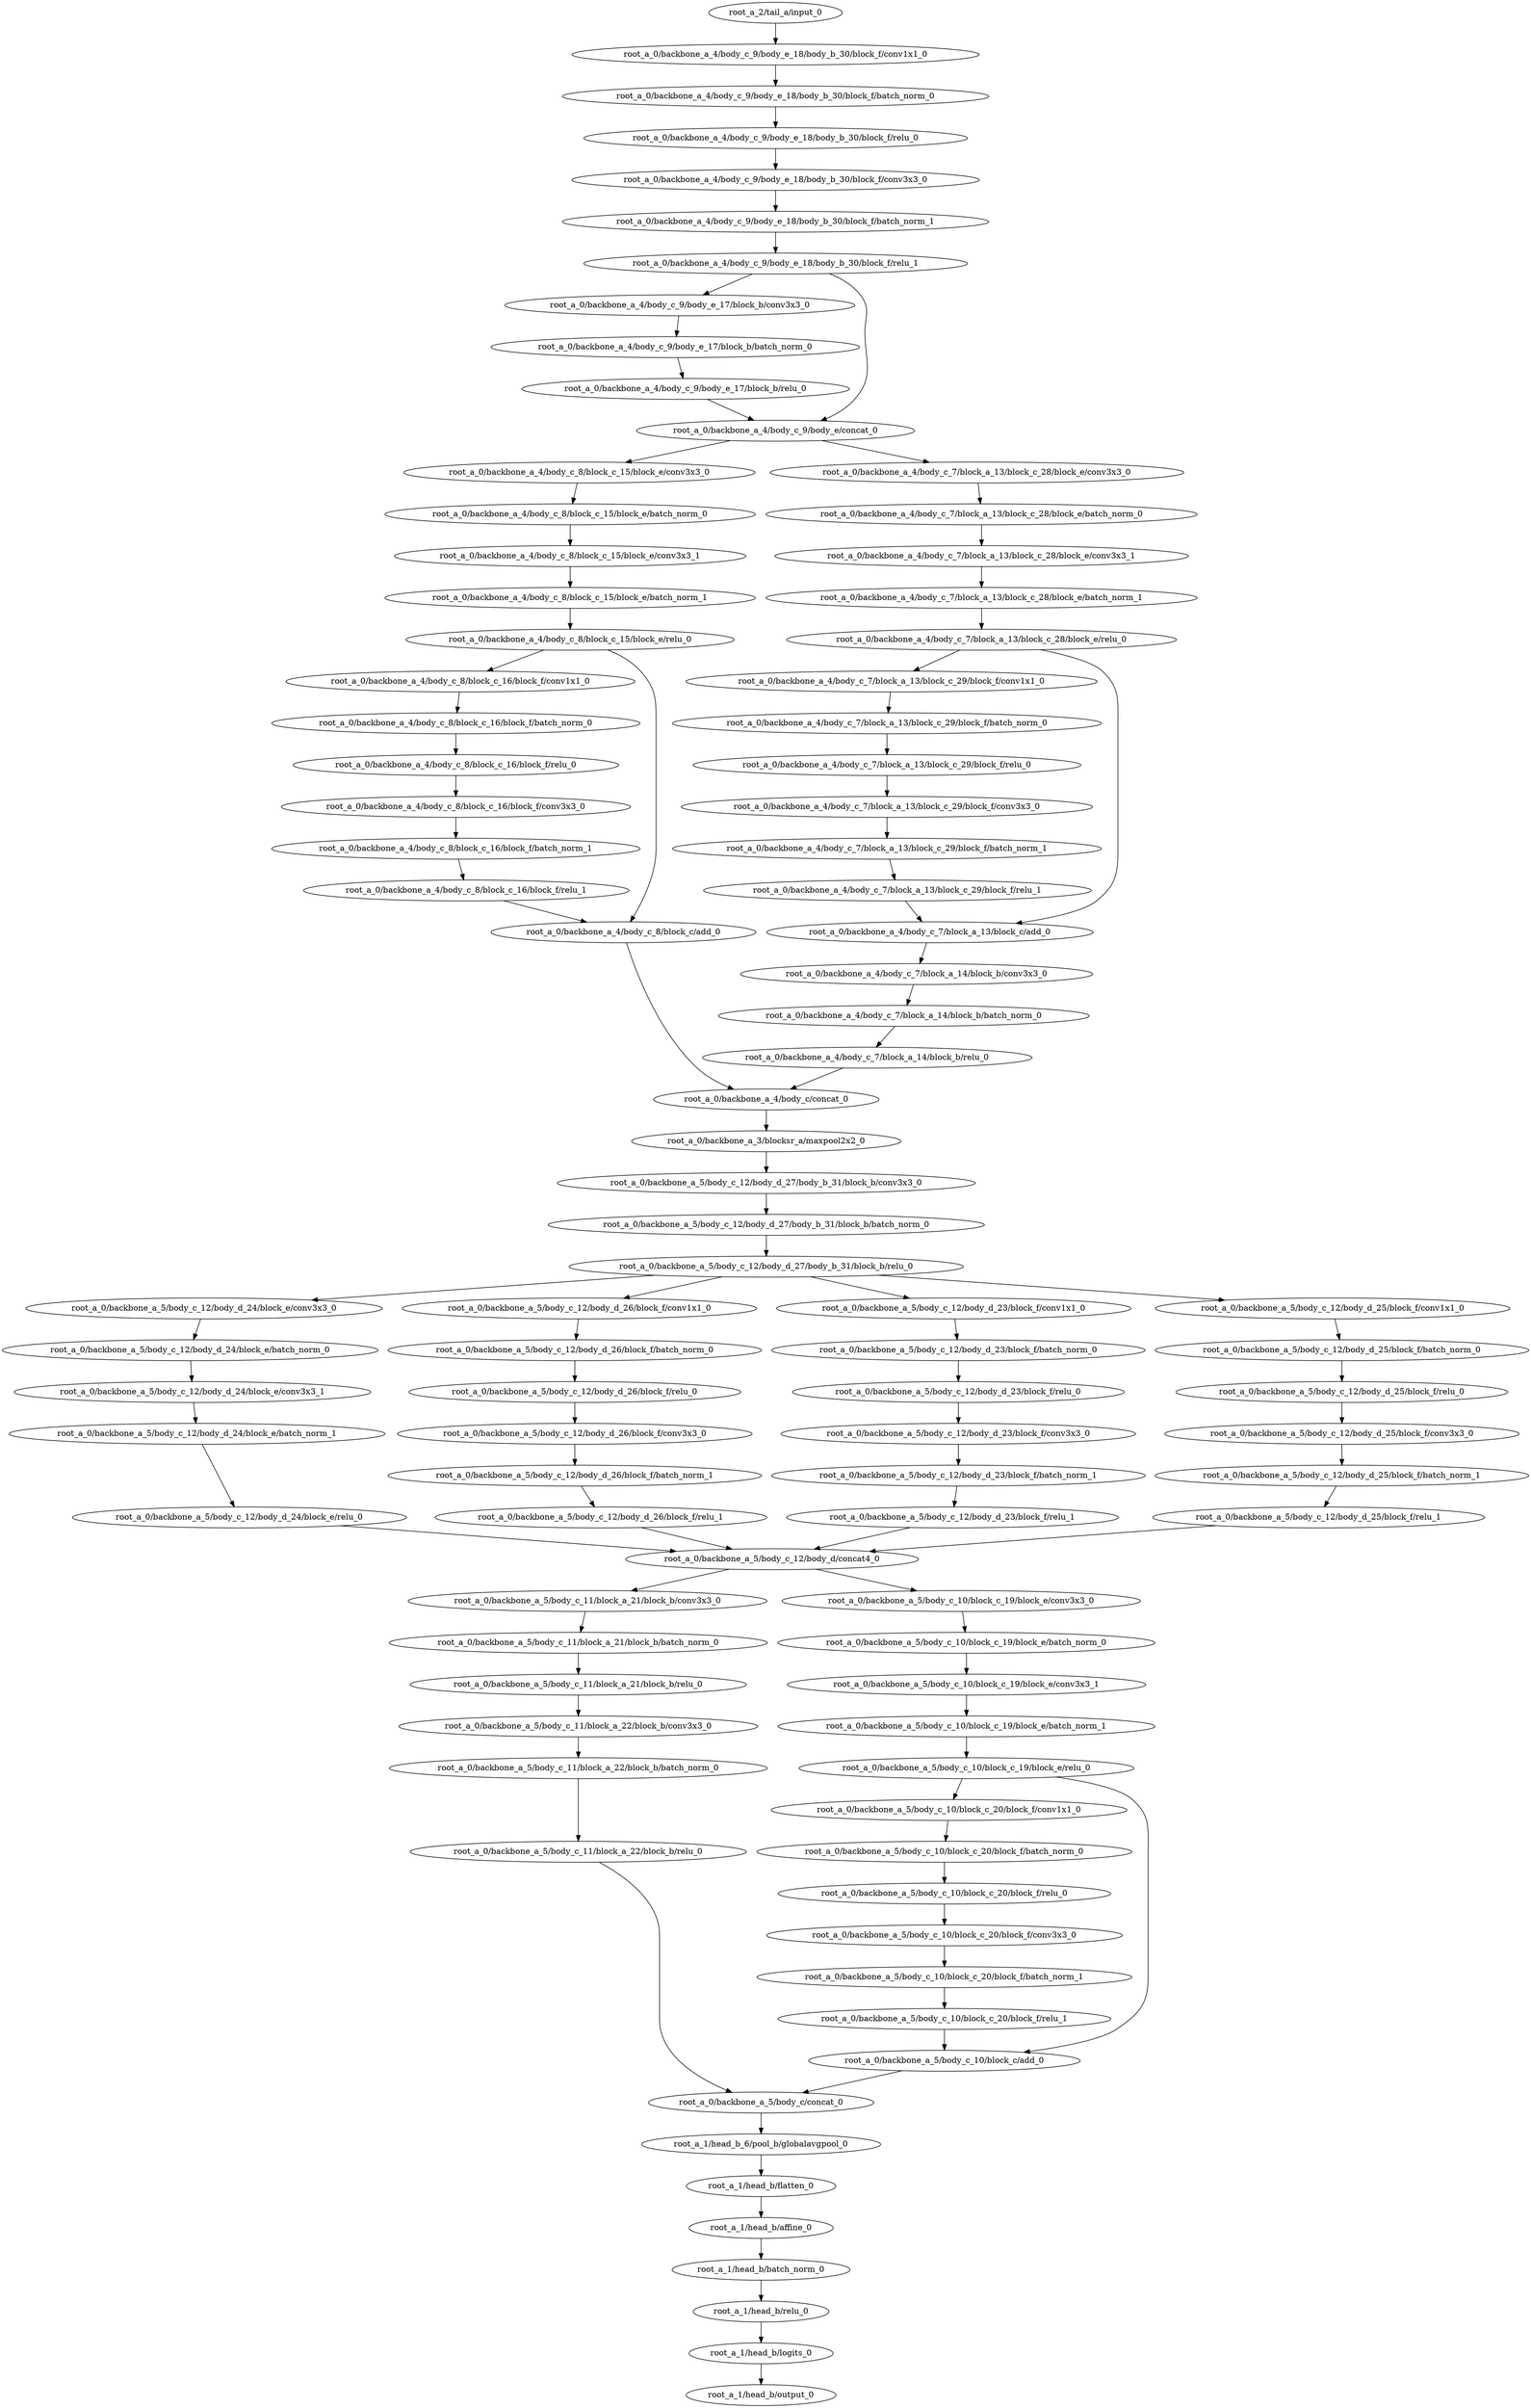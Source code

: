 digraph root_a {
	"root_a_2/tail_a/input_0"
	"root_a_0/backbone_a_4/body_c_9/body_e_18/body_b_30/block_f/conv1x1_0"
	"root_a_0/backbone_a_4/body_c_9/body_e_18/body_b_30/block_f/batch_norm_0"
	"root_a_0/backbone_a_4/body_c_9/body_e_18/body_b_30/block_f/relu_0"
	"root_a_0/backbone_a_4/body_c_9/body_e_18/body_b_30/block_f/conv3x3_0"
	"root_a_0/backbone_a_4/body_c_9/body_e_18/body_b_30/block_f/batch_norm_1"
	"root_a_0/backbone_a_4/body_c_9/body_e_18/body_b_30/block_f/relu_1"
	"root_a_0/backbone_a_4/body_c_9/body_e_17/block_b/conv3x3_0"
	"root_a_0/backbone_a_4/body_c_9/body_e_17/block_b/batch_norm_0"
	"root_a_0/backbone_a_4/body_c_9/body_e_17/block_b/relu_0"
	"root_a_0/backbone_a_4/body_c_9/body_e/concat_0"
	"root_a_0/backbone_a_4/body_c_8/block_c_15/block_e/conv3x3_0"
	"root_a_0/backbone_a_4/body_c_8/block_c_15/block_e/batch_norm_0"
	"root_a_0/backbone_a_4/body_c_8/block_c_15/block_e/conv3x3_1"
	"root_a_0/backbone_a_4/body_c_8/block_c_15/block_e/batch_norm_1"
	"root_a_0/backbone_a_4/body_c_8/block_c_15/block_e/relu_0"
	"root_a_0/backbone_a_4/body_c_8/block_c_16/block_f/conv1x1_0"
	"root_a_0/backbone_a_4/body_c_8/block_c_16/block_f/batch_norm_0"
	"root_a_0/backbone_a_4/body_c_8/block_c_16/block_f/relu_0"
	"root_a_0/backbone_a_4/body_c_8/block_c_16/block_f/conv3x3_0"
	"root_a_0/backbone_a_4/body_c_8/block_c_16/block_f/batch_norm_1"
	"root_a_0/backbone_a_4/body_c_8/block_c_16/block_f/relu_1"
	"root_a_0/backbone_a_4/body_c_8/block_c/add_0"
	"root_a_0/backbone_a_4/body_c_7/block_a_13/block_c_28/block_e/conv3x3_0"
	"root_a_0/backbone_a_4/body_c_7/block_a_13/block_c_28/block_e/batch_norm_0"
	"root_a_0/backbone_a_4/body_c_7/block_a_13/block_c_28/block_e/conv3x3_1"
	"root_a_0/backbone_a_4/body_c_7/block_a_13/block_c_28/block_e/batch_norm_1"
	"root_a_0/backbone_a_4/body_c_7/block_a_13/block_c_28/block_e/relu_0"
	"root_a_0/backbone_a_4/body_c_7/block_a_13/block_c_29/block_f/conv1x1_0"
	"root_a_0/backbone_a_4/body_c_7/block_a_13/block_c_29/block_f/batch_norm_0"
	"root_a_0/backbone_a_4/body_c_7/block_a_13/block_c_29/block_f/relu_0"
	"root_a_0/backbone_a_4/body_c_7/block_a_13/block_c_29/block_f/conv3x3_0"
	"root_a_0/backbone_a_4/body_c_7/block_a_13/block_c_29/block_f/batch_norm_1"
	"root_a_0/backbone_a_4/body_c_7/block_a_13/block_c_29/block_f/relu_1"
	"root_a_0/backbone_a_4/body_c_7/block_a_13/block_c/add_0"
	"root_a_0/backbone_a_4/body_c_7/block_a_14/block_b/conv3x3_0"
	"root_a_0/backbone_a_4/body_c_7/block_a_14/block_b/batch_norm_0"
	"root_a_0/backbone_a_4/body_c_7/block_a_14/block_b/relu_0"
	"root_a_0/backbone_a_4/body_c/concat_0"
	"root_a_0/backbone_a_3/blocksr_a/maxpool2x2_0"
	"root_a_0/backbone_a_5/body_c_12/body_d_27/body_b_31/block_b/conv3x3_0"
	"root_a_0/backbone_a_5/body_c_12/body_d_27/body_b_31/block_b/batch_norm_0"
	"root_a_0/backbone_a_5/body_c_12/body_d_27/body_b_31/block_b/relu_0"
	"root_a_0/backbone_a_5/body_c_12/body_d_24/block_e/conv3x3_0"
	"root_a_0/backbone_a_5/body_c_12/body_d_24/block_e/batch_norm_0"
	"root_a_0/backbone_a_5/body_c_12/body_d_24/block_e/conv3x3_1"
	"root_a_0/backbone_a_5/body_c_12/body_d_24/block_e/batch_norm_1"
	"root_a_0/backbone_a_5/body_c_12/body_d_24/block_e/relu_0"
	"root_a_0/backbone_a_5/body_c_12/body_d_26/block_f/conv1x1_0"
	"root_a_0/backbone_a_5/body_c_12/body_d_26/block_f/batch_norm_0"
	"root_a_0/backbone_a_5/body_c_12/body_d_26/block_f/relu_0"
	"root_a_0/backbone_a_5/body_c_12/body_d_26/block_f/conv3x3_0"
	"root_a_0/backbone_a_5/body_c_12/body_d_26/block_f/batch_norm_1"
	"root_a_0/backbone_a_5/body_c_12/body_d_26/block_f/relu_1"
	"root_a_0/backbone_a_5/body_c_12/body_d_23/block_f/conv1x1_0"
	"root_a_0/backbone_a_5/body_c_12/body_d_23/block_f/batch_norm_0"
	"root_a_0/backbone_a_5/body_c_12/body_d_23/block_f/relu_0"
	"root_a_0/backbone_a_5/body_c_12/body_d_23/block_f/conv3x3_0"
	"root_a_0/backbone_a_5/body_c_12/body_d_23/block_f/batch_norm_1"
	"root_a_0/backbone_a_5/body_c_12/body_d_23/block_f/relu_1"
	"root_a_0/backbone_a_5/body_c_12/body_d_25/block_f/conv1x1_0"
	"root_a_0/backbone_a_5/body_c_12/body_d_25/block_f/batch_norm_0"
	"root_a_0/backbone_a_5/body_c_12/body_d_25/block_f/relu_0"
	"root_a_0/backbone_a_5/body_c_12/body_d_25/block_f/conv3x3_0"
	"root_a_0/backbone_a_5/body_c_12/body_d_25/block_f/batch_norm_1"
	"root_a_0/backbone_a_5/body_c_12/body_d_25/block_f/relu_1"
	"root_a_0/backbone_a_5/body_c_12/body_d/concat4_0"
	"root_a_0/backbone_a_5/body_c_11/block_a_21/block_b/conv3x3_0"
	"root_a_0/backbone_a_5/body_c_11/block_a_21/block_b/batch_norm_0"
	"root_a_0/backbone_a_5/body_c_11/block_a_21/block_b/relu_0"
	"root_a_0/backbone_a_5/body_c_11/block_a_22/block_b/conv3x3_0"
	"root_a_0/backbone_a_5/body_c_11/block_a_22/block_b/batch_norm_0"
	"root_a_0/backbone_a_5/body_c_11/block_a_22/block_b/relu_0"
	"root_a_0/backbone_a_5/body_c_10/block_c_19/block_e/conv3x3_0"
	"root_a_0/backbone_a_5/body_c_10/block_c_19/block_e/batch_norm_0"
	"root_a_0/backbone_a_5/body_c_10/block_c_19/block_e/conv3x3_1"
	"root_a_0/backbone_a_5/body_c_10/block_c_19/block_e/batch_norm_1"
	"root_a_0/backbone_a_5/body_c_10/block_c_19/block_e/relu_0"
	"root_a_0/backbone_a_5/body_c_10/block_c_20/block_f/conv1x1_0"
	"root_a_0/backbone_a_5/body_c_10/block_c_20/block_f/batch_norm_0"
	"root_a_0/backbone_a_5/body_c_10/block_c_20/block_f/relu_0"
	"root_a_0/backbone_a_5/body_c_10/block_c_20/block_f/conv3x3_0"
	"root_a_0/backbone_a_5/body_c_10/block_c_20/block_f/batch_norm_1"
	"root_a_0/backbone_a_5/body_c_10/block_c_20/block_f/relu_1"
	"root_a_0/backbone_a_5/body_c_10/block_c/add_0"
	"root_a_0/backbone_a_5/body_c/concat_0"
	"root_a_1/head_b_6/pool_b/globalavgpool_0"
	"root_a_1/head_b/flatten_0"
	"root_a_1/head_b/affine_0"
	"root_a_1/head_b/batch_norm_0"
	"root_a_1/head_b/relu_0"
	"root_a_1/head_b/logits_0"
	"root_a_1/head_b/output_0"

	"root_a_2/tail_a/input_0" -> "root_a_0/backbone_a_4/body_c_9/body_e_18/body_b_30/block_f/conv1x1_0"
	"root_a_0/backbone_a_4/body_c_9/body_e_18/body_b_30/block_f/conv1x1_0" -> "root_a_0/backbone_a_4/body_c_9/body_e_18/body_b_30/block_f/batch_norm_0"
	"root_a_0/backbone_a_4/body_c_9/body_e_18/body_b_30/block_f/batch_norm_0" -> "root_a_0/backbone_a_4/body_c_9/body_e_18/body_b_30/block_f/relu_0"
	"root_a_0/backbone_a_4/body_c_9/body_e_18/body_b_30/block_f/relu_0" -> "root_a_0/backbone_a_4/body_c_9/body_e_18/body_b_30/block_f/conv3x3_0"
	"root_a_0/backbone_a_4/body_c_9/body_e_18/body_b_30/block_f/conv3x3_0" -> "root_a_0/backbone_a_4/body_c_9/body_e_18/body_b_30/block_f/batch_norm_1"
	"root_a_0/backbone_a_4/body_c_9/body_e_18/body_b_30/block_f/batch_norm_1" -> "root_a_0/backbone_a_4/body_c_9/body_e_18/body_b_30/block_f/relu_1"
	"root_a_0/backbone_a_4/body_c_9/body_e_18/body_b_30/block_f/relu_1" -> "root_a_0/backbone_a_4/body_c_9/body_e_17/block_b/conv3x3_0"
	"root_a_0/backbone_a_4/body_c_9/body_e_17/block_b/conv3x3_0" -> "root_a_0/backbone_a_4/body_c_9/body_e_17/block_b/batch_norm_0"
	"root_a_0/backbone_a_4/body_c_9/body_e_17/block_b/batch_norm_0" -> "root_a_0/backbone_a_4/body_c_9/body_e_17/block_b/relu_0"
	"root_a_0/backbone_a_4/body_c_9/body_e_17/block_b/relu_0" -> "root_a_0/backbone_a_4/body_c_9/body_e/concat_0"
	"root_a_0/backbone_a_4/body_c_9/body_e_18/body_b_30/block_f/relu_1" -> "root_a_0/backbone_a_4/body_c_9/body_e/concat_0"
	"root_a_0/backbone_a_4/body_c_9/body_e/concat_0" -> "root_a_0/backbone_a_4/body_c_8/block_c_15/block_e/conv3x3_0"
	"root_a_0/backbone_a_4/body_c_8/block_c_15/block_e/conv3x3_0" -> "root_a_0/backbone_a_4/body_c_8/block_c_15/block_e/batch_norm_0"
	"root_a_0/backbone_a_4/body_c_8/block_c_15/block_e/batch_norm_0" -> "root_a_0/backbone_a_4/body_c_8/block_c_15/block_e/conv3x3_1"
	"root_a_0/backbone_a_4/body_c_8/block_c_15/block_e/conv3x3_1" -> "root_a_0/backbone_a_4/body_c_8/block_c_15/block_e/batch_norm_1"
	"root_a_0/backbone_a_4/body_c_8/block_c_15/block_e/batch_norm_1" -> "root_a_0/backbone_a_4/body_c_8/block_c_15/block_e/relu_0"
	"root_a_0/backbone_a_4/body_c_8/block_c_15/block_e/relu_0" -> "root_a_0/backbone_a_4/body_c_8/block_c_16/block_f/conv1x1_0"
	"root_a_0/backbone_a_4/body_c_8/block_c_16/block_f/conv1x1_0" -> "root_a_0/backbone_a_4/body_c_8/block_c_16/block_f/batch_norm_0"
	"root_a_0/backbone_a_4/body_c_8/block_c_16/block_f/batch_norm_0" -> "root_a_0/backbone_a_4/body_c_8/block_c_16/block_f/relu_0"
	"root_a_0/backbone_a_4/body_c_8/block_c_16/block_f/relu_0" -> "root_a_0/backbone_a_4/body_c_8/block_c_16/block_f/conv3x3_0"
	"root_a_0/backbone_a_4/body_c_8/block_c_16/block_f/conv3x3_0" -> "root_a_0/backbone_a_4/body_c_8/block_c_16/block_f/batch_norm_1"
	"root_a_0/backbone_a_4/body_c_8/block_c_16/block_f/batch_norm_1" -> "root_a_0/backbone_a_4/body_c_8/block_c_16/block_f/relu_1"
	"root_a_0/backbone_a_4/body_c_8/block_c_15/block_e/relu_0" -> "root_a_0/backbone_a_4/body_c_8/block_c/add_0"
	"root_a_0/backbone_a_4/body_c_8/block_c_16/block_f/relu_1" -> "root_a_0/backbone_a_4/body_c_8/block_c/add_0"
	"root_a_0/backbone_a_4/body_c_9/body_e/concat_0" -> "root_a_0/backbone_a_4/body_c_7/block_a_13/block_c_28/block_e/conv3x3_0"
	"root_a_0/backbone_a_4/body_c_7/block_a_13/block_c_28/block_e/conv3x3_0" -> "root_a_0/backbone_a_4/body_c_7/block_a_13/block_c_28/block_e/batch_norm_0"
	"root_a_0/backbone_a_4/body_c_7/block_a_13/block_c_28/block_e/batch_norm_0" -> "root_a_0/backbone_a_4/body_c_7/block_a_13/block_c_28/block_e/conv3x3_1"
	"root_a_0/backbone_a_4/body_c_7/block_a_13/block_c_28/block_e/conv3x3_1" -> "root_a_0/backbone_a_4/body_c_7/block_a_13/block_c_28/block_e/batch_norm_1"
	"root_a_0/backbone_a_4/body_c_7/block_a_13/block_c_28/block_e/batch_norm_1" -> "root_a_0/backbone_a_4/body_c_7/block_a_13/block_c_28/block_e/relu_0"
	"root_a_0/backbone_a_4/body_c_7/block_a_13/block_c_28/block_e/relu_0" -> "root_a_0/backbone_a_4/body_c_7/block_a_13/block_c_29/block_f/conv1x1_0"
	"root_a_0/backbone_a_4/body_c_7/block_a_13/block_c_29/block_f/conv1x1_0" -> "root_a_0/backbone_a_4/body_c_7/block_a_13/block_c_29/block_f/batch_norm_0"
	"root_a_0/backbone_a_4/body_c_7/block_a_13/block_c_29/block_f/batch_norm_0" -> "root_a_0/backbone_a_4/body_c_7/block_a_13/block_c_29/block_f/relu_0"
	"root_a_0/backbone_a_4/body_c_7/block_a_13/block_c_29/block_f/relu_0" -> "root_a_0/backbone_a_4/body_c_7/block_a_13/block_c_29/block_f/conv3x3_0"
	"root_a_0/backbone_a_4/body_c_7/block_a_13/block_c_29/block_f/conv3x3_0" -> "root_a_0/backbone_a_4/body_c_7/block_a_13/block_c_29/block_f/batch_norm_1"
	"root_a_0/backbone_a_4/body_c_7/block_a_13/block_c_29/block_f/batch_norm_1" -> "root_a_0/backbone_a_4/body_c_7/block_a_13/block_c_29/block_f/relu_1"
	"root_a_0/backbone_a_4/body_c_7/block_a_13/block_c_29/block_f/relu_1" -> "root_a_0/backbone_a_4/body_c_7/block_a_13/block_c/add_0"
	"root_a_0/backbone_a_4/body_c_7/block_a_13/block_c_28/block_e/relu_0" -> "root_a_0/backbone_a_4/body_c_7/block_a_13/block_c/add_0"
	"root_a_0/backbone_a_4/body_c_7/block_a_13/block_c/add_0" -> "root_a_0/backbone_a_4/body_c_7/block_a_14/block_b/conv3x3_0"
	"root_a_0/backbone_a_4/body_c_7/block_a_14/block_b/conv3x3_0" -> "root_a_0/backbone_a_4/body_c_7/block_a_14/block_b/batch_norm_0"
	"root_a_0/backbone_a_4/body_c_7/block_a_14/block_b/batch_norm_0" -> "root_a_0/backbone_a_4/body_c_7/block_a_14/block_b/relu_0"
	"root_a_0/backbone_a_4/body_c_8/block_c/add_0" -> "root_a_0/backbone_a_4/body_c/concat_0"
	"root_a_0/backbone_a_4/body_c_7/block_a_14/block_b/relu_0" -> "root_a_0/backbone_a_4/body_c/concat_0"
	"root_a_0/backbone_a_4/body_c/concat_0" -> "root_a_0/backbone_a_3/blocksr_a/maxpool2x2_0"
	"root_a_0/backbone_a_3/blocksr_a/maxpool2x2_0" -> "root_a_0/backbone_a_5/body_c_12/body_d_27/body_b_31/block_b/conv3x3_0"
	"root_a_0/backbone_a_5/body_c_12/body_d_27/body_b_31/block_b/conv3x3_0" -> "root_a_0/backbone_a_5/body_c_12/body_d_27/body_b_31/block_b/batch_norm_0"
	"root_a_0/backbone_a_5/body_c_12/body_d_27/body_b_31/block_b/batch_norm_0" -> "root_a_0/backbone_a_5/body_c_12/body_d_27/body_b_31/block_b/relu_0"
	"root_a_0/backbone_a_5/body_c_12/body_d_27/body_b_31/block_b/relu_0" -> "root_a_0/backbone_a_5/body_c_12/body_d_24/block_e/conv3x3_0"
	"root_a_0/backbone_a_5/body_c_12/body_d_24/block_e/conv3x3_0" -> "root_a_0/backbone_a_5/body_c_12/body_d_24/block_e/batch_norm_0"
	"root_a_0/backbone_a_5/body_c_12/body_d_24/block_e/batch_norm_0" -> "root_a_0/backbone_a_5/body_c_12/body_d_24/block_e/conv3x3_1"
	"root_a_0/backbone_a_5/body_c_12/body_d_24/block_e/conv3x3_1" -> "root_a_0/backbone_a_5/body_c_12/body_d_24/block_e/batch_norm_1"
	"root_a_0/backbone_a_5/body_c_12/body_d_24/block_e/batch_norm_1" -> "root_a_0/backbone_a_5/body_c_12/body_d_24/block_e/relu_0"
	"root_a_0/backbone_a_5/body_c_12/body_d_27/body_b_31/block_b/relu_0" -> "root_a_0/backbone_a_5/body_c_12/body_d_26/block_f/conv1x1_0"
	"root_a_0/backbone_a_5/body_c_12/body_d_26/block_f/conv1x1_0" -> "root_a_0/backbone_a_5/body_c_12/body_d_26/block_f/batch_norm_0"
	"root_a_0/backbone_a_5/body_c_12/body_d_26/block_f/batch_norm_0" -> "root_a_0/backbone_a_5/body_c_12/body_d_26/block_f/relu_0"
	"root_a_0/backbone_a_5/body_c_12/body_d_26/block_f/relu_0" -> "root_a_0/backbone_a_5/body_c_12/body_d_26/block_f/conv3x3_0"
	"root_a_0/backbone_a_5/body_c_12/body_d_26/block_f/conv3x3_0" -> "root_a_0/backbone_a_5/body_c_12/body_d_26/block_f/batch_norm_1"
	"root_a_0/backbone_a_5/body_c_12/body_d_26/block_f/batch_norm_1" -> "root_a_0/backbone_a_5/body_c_12/body_d_26/block_f/relu_1"
	"root_a_0/backbone_a_5/body_c_12/body_d_27/body_b_31/block_b/relu_0" -> "root_a_0/backbone_a_5/body_c_12/body_d_23/block_f/conv1x1_0"
	"root_a_0/backbone_a_5/body_c_12/body_d_23/block_f/conv1x1_0" -> "root_a_0/backbone_a_5/body_c_12/body_d_23/block_f/batch_norm_0"
	"root_a_0/backbone_a_5/body_c_12/body_d_23/block_f/batch_norm_0" -> "root_a_0/backbone_a_5/body_c_12/body_d_23/block_f/relu_0"
	"root_a_0/backbone_a_5/body_c_12/body_d_23/block_f/relu_0" -> "root_a_0/backbone_a_5/body_c_12/body_d_23/block_f/conv3x3_0"
	"root_a_0/backbone_a_5/body_c_12/body_d_23/block_f/conv3x3_0" -> "root_a_0/backbone_a_5/body_c_12/body_d_23/block_f/batch_norm_1"
	"root_a_0/backbone_a_5/body_c_12/body_d_23/block_f/batch_norm_1" -> "root_a_0/backbone_a_5/body_c_12/body_d_23/block_f/relu_1"
	"root_a_0/backbone_a_5/body_c_12/body_d_27/body_b_31/block_b/relu_0" -> "root_a_0/backbone_a_5/body_c_12/body_d_25/block_f/conv1x1_0"
	"root_a_0/backbone_a_5/body_c_12/body_d_25/block_f/conv1x1_0" -> "root_a_0/backbone_a_5/body_c_12/body_d_25/block_f/batch_norm_0"
	"root_a_0/backbone_a_5/body_c_12/body_d_25/block_f/batch_norm_0" -> "root_a_0/backbone_a_5/body_c_12/body_d_25/block_f/relu_0"
	"root_a_0/backbone_a_5/body_c_12/body_d_25/block_f/relu_0" -> "root_a_0/backbone_a_5/body_c_12/body_d_25/block_f/conv3x3_0"
	"root_a_0/backbone_a_5/body_c_12/body_d_25/block_f/conv3x3_0" -> "root_a_0/backbone_a_5/body_c_12/body_d_25/block_f/batch_norm_1"
	"root_a_0/backbone_a_5/body_c_12/body_d_25/block_f/batch_norm_1" -> "root_a_0/backbone_a_5/body_c_12/body_d_25/block_f/relu_1"
	"root_a_0/backbone_a_5/body_c_12/body_d_24/block_e/relu_0" -> "root_a_0/backbone_a_5/body_c_12/body_d/concat4_0"
	"root_a_0/backbone_a_5/body_c_12/body_d_26/block_f/relu_1" -> "root_a_0/backbone_a_5/body_c_12/body_d/concat4_0"
	"root_a_0/backbone_a_5/body_c_12/body_d_23/block_f/relu_1" -> "root_a_0/backbone_a_5/body_c_12/body_d/concat4_0"
	"root_a_0/backbone_a_5/body_c_12/body_d_25/block_f/relu_1" -> "root_a_0/backbone_a_5/body_c_12/body_d/concat4_0"
	"root_a_0/backbone_a_5/body_c_12/body_d/concat4_0" -> "root_a_0/backbone_a_5/body_c_11/block_a_21/block_b/conv3x3_0"
	"root_a_0/backbone_a_5/body_c_11/block_a_21/block_b/conv3x3_0" -> "root_a_0/backbone_a_5/body_c_11/block_a_21/block_b/batch_norm_0"
	"root_a_0/backbone_a_5/body_c_11/block_a_21/block_b/batch_norm_0" -> "root_a_0/backbone_a_5/body_c_11/block_a_21/block_b/relu_0"
	"root_a_0/backbone_a_5/body_c_11/block_a_21/block_b/relu_0" -> "root_a_0/backbone_a_5/body_c_11/block_a_22/block_b/conv3x3_0"
	"root_a_0/backbone_a_5/body_c_11/block_a_22/block_b/conv3x3_0" -> "root_a_0/backbone_a_5/body_c_11/block_a_22/block_b/batch_norm_0"
	"root_a_0/backbone_a_5/body_c_11/block_a_22/block_b/batch_norm_0" -> "root_a_0/backbone_a_5/body_c_11/block_a_22/block_b/relu_0"
	"root_a_0/backbone_a_5/body_c_12/body_d/concat4_0" -> "root_a_0/backbone_a_5/body_c_10/block_c_19/block_e/conv3x3_0"
	"root_a_0/backbone_a_5/body_c_10/block_c_19/block_e/conv3x3_0" -> "root_a_0/backbone_a_5/body_c_10/block_c_19/block_e/batch_norm_0"
	"root_a_0/backbone_a_5/body_c_10/block_c_19/block_e/batch_norm_0" -> "root_a_0/backbone_a_5/body_c_10/block_c_19/block_e/conv3x3_1"
	"root_a_0/backbone_a_5/body_c_10/block_c_19/block_e/conv3x3_1" -> "root_a_0/backbone_a_5/body_c_10/block_c_19/block_e/batch_norm_1"
	"root_a_0/backbone_a_5/body_c_10/block_c_19/block_e/batch_norm_1" -> "root_a_0/backbone_a_5/body_c_10/block_c_19/block_e/relu_0"
	"root_a_0/backbone_a_5/body_c_10/block_c_19/block_e/relu_0" -> "root_a_0/backbone_a_5/body_c_10/block_c_20/block_f/conv1x1_0"
	"root_a_0/backbone_a_5/body_c_10/block_c_20/block_f/conv1x1_0" -> "root_a_0/backbone_a_5/body_c_10/block_c_20/block_f/batch_norm_0"
	"root_a_0/backbone_a_5/body_c_10/block_c_20/block_f/batch_norm_0" -> "root_a_0/backbone_a_5/body_c_10/block_c_20/block_f/relu_0"
	"root_a_0/backbone_a_5/body_c_10/block_c_20/block_f/relu_0" -> "root_a_0/backbone_a_5/body_c_10/block_c_20/block_f/conv3x3_0"
	"root_a_0/backbone_a_5/body_c_10/block_c_20/block_f/conv3x3_0" -> "root_a_0/backbone_a_5/body_c_10/block_c_20/block_f/batch_norm_1"
	"root_a_0/backbone_a_5/body_c_10/block_c_20/block_f/batch_norm_1" -> "root_a_0/backbone_a_5/body_c_10/block_c_20/block_f/relu_1"
	"root_a_0/backbone_a_5/body_c_10/block_c_19/block_e/relu_0" -> "root_a_0/backbone_a_5/body_c_10/block_c/add_0"
	"root_a_0/backbone_a_5/body_c_10/block_c_20/block_f/relu_1" -> "root_a_0/backbone_a_5/body_c_10/block_c/add_0"
	"root_a_0/backbone_a_5/body_c_11/block_a_22/block_b/relu_0" -> "root_a_0/backbone_a_5/body_c/concat_0"
	"root_a_0/backbone_a_5/body_c_10/block_c/add_0" -> "root_a_0/backbone_a_5/body_c/concat_0"
	"root_a_0/backbone_a_5/body_c/concat_0" -> "root_a_1/head_b_6/pool_b/globalavgpool_0"
	"root_a_1/head_b_6/pool_b/globalavgpool_0" -> "root_a_1/head_b/flatten_0"
	"root_a_1/head_b/flatten_0" -> "root_a_1/head_b/affine_0"
	"root_a_1/head_b/affine_0" -> "root_a_1/head_b/batch_norm_0"
	"root_a_1/head_b/batch_norm_0" -> "root_a_1/head_b/relu_0"
	"root_a_1/head_b/relu_0" -> "root_a_1/head_b/logits_0"
	"root_a_1/head_b/logits_0" -> "root_a_1/head_b/output_0"

}